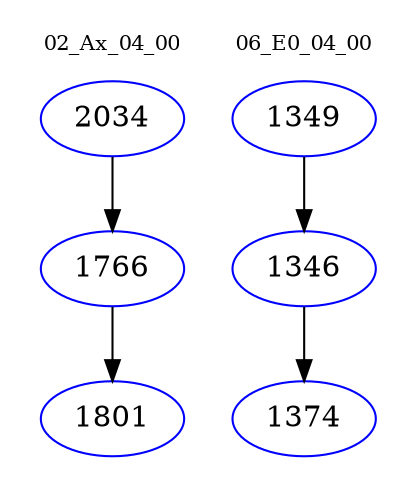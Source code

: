 digraph{
subgraph cluster_0 {
color = white
label = "02_Ax_04_00";
fontsize=10;
T0_2034 [label="2034", color="blue"]
T0_2034 -> T0_1766 [color="black"]
T0_1766 [label="1766", color="blue"]
T0_1766 -> T0_1801 [color="black"]
T0_1801 [label="1801", color="blue"]
}
subgraph cluster_1 {
color = white
label = "06_E0_04_00";
fontsize=10;
T1_1349 [label="1349", color="blue"]
T1_1349 -> T1_1346 [color="black"]
T1_1346 [label="1346", color="blue"]
T1_1346 -> T1_1374 [color="black"]
T1_1374 [label="1374", color="blue"]
}
}
